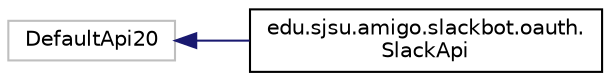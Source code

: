 digraph "Graphical Class Hierarchy"
{
  edge [fontname="Helvetica",fontsize="10",labelfontname="Helvetica",labelfontsize="10"];
  node [fontname="Helvetica",fontsize="10",shape=record];
  rankdir="LR";
  Node69 [label="DefaultApi20",height=0.2,width=0.4,color="grey75", fillcolor="white", style="filled"];
  Node69 -> Node0 [dir="back",color="midnightblue",fontsize="10",style="solid",fontname="Helvetica"];
  Node0 [label="edu.sjsu.amigo.slackbot.oauth.\lSlackApi",height=0.2,width=0.4,color="black", fillcolor="white", style="filled",URL="$classedu_1_1sjsu_1_1amigo_1_1slackbot_1_1oauth_1_1_slack_api.html"];
}
